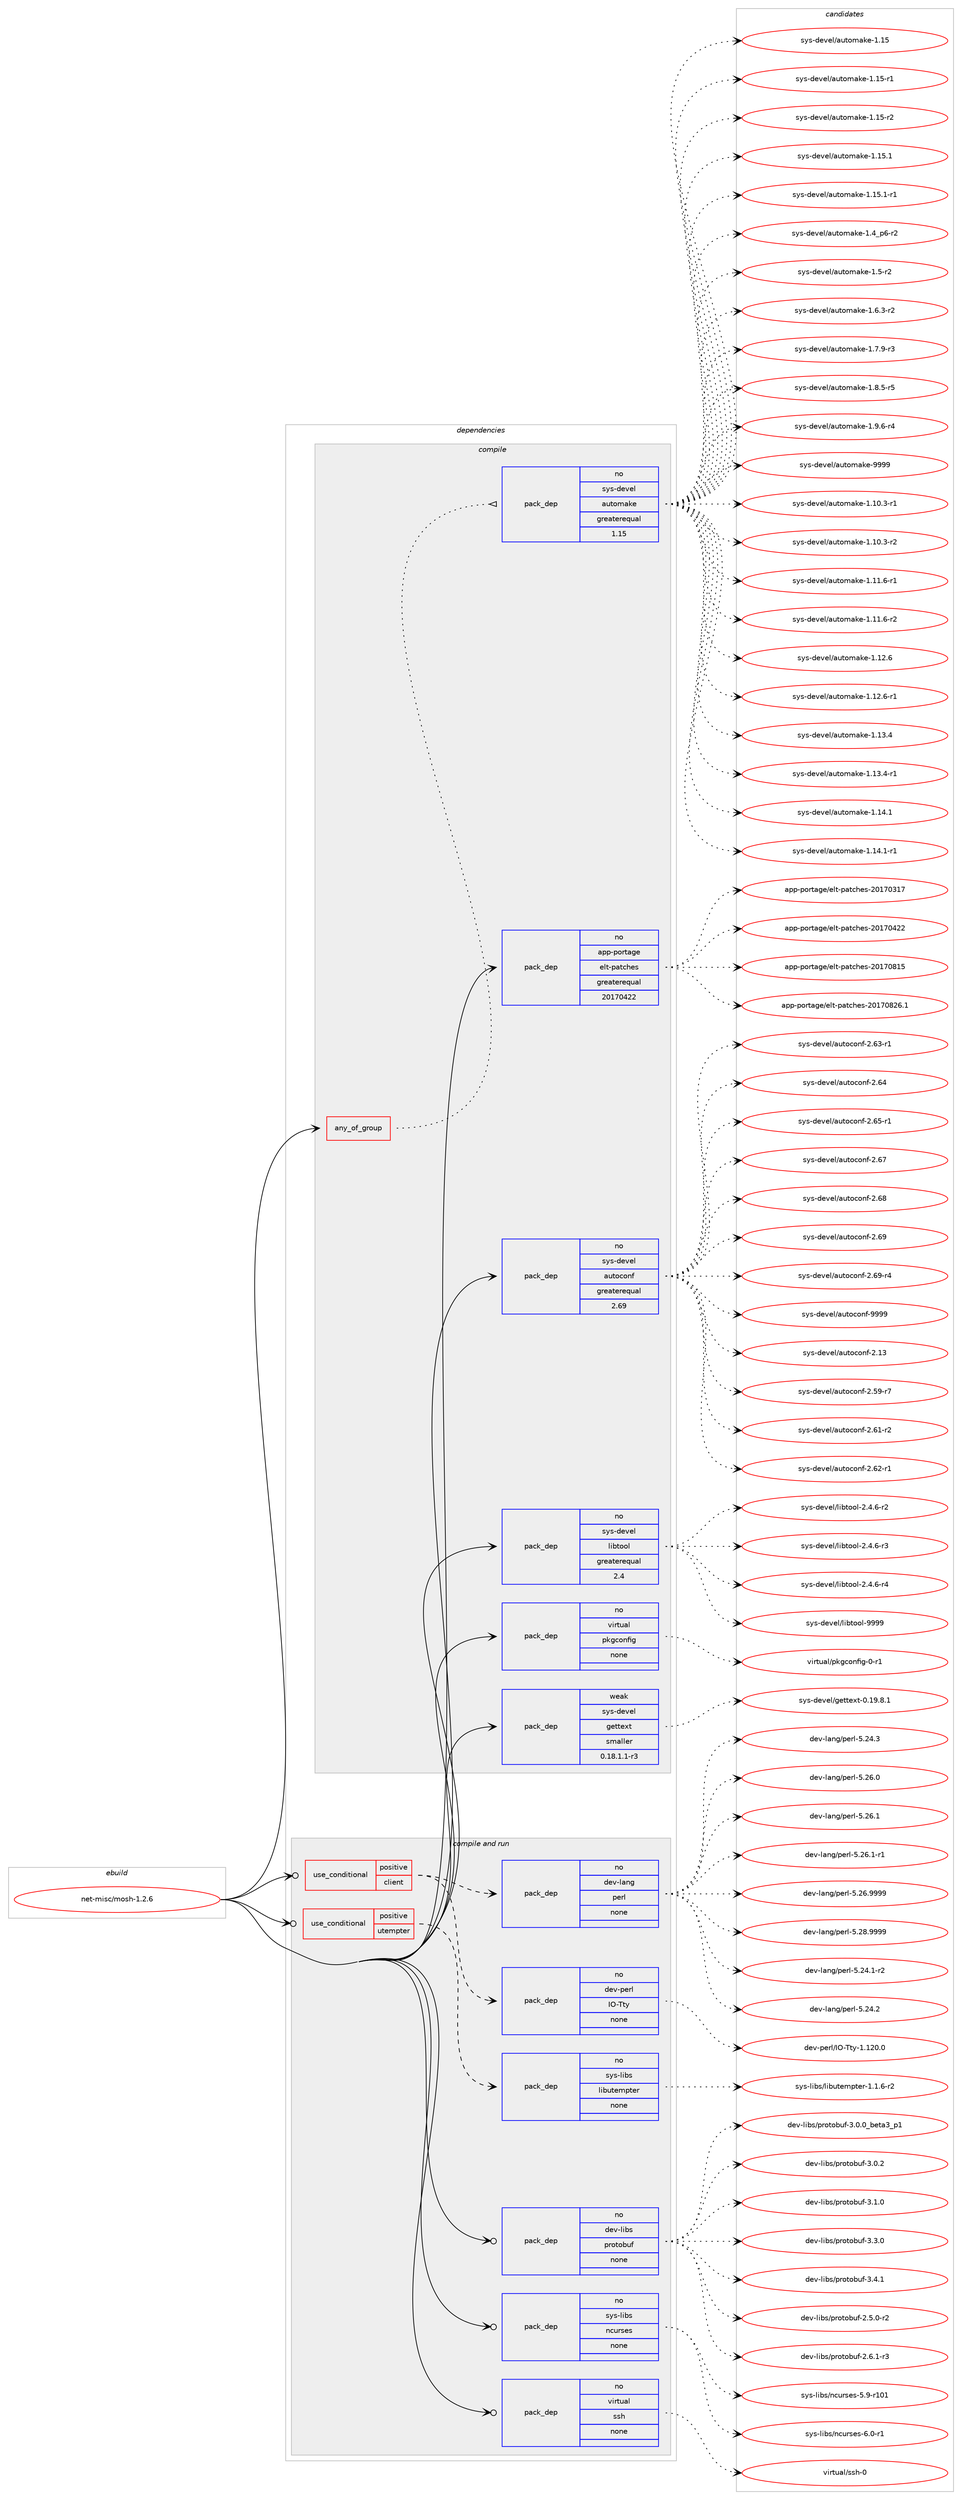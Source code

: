 digraph prolog {

# *************
# Graph options
# *************

newrank=true;
concentrate=true;
compound=true;
graph [rankdir=LR,fontname=Helvetica,fontsize=10,ranksep=1.5];#, ranksep=2.5, nodesep=0.2];
edge  [arrowhead=vee];
node  [fontname=Helvetica,fontsize=10];

# **********
# The ebuild
# **********

subgraph cluster_leftcol {
color=gray;
rank=same;
label=<<i>ebuild</i>>;
id [label="net-misc/mosh-1.2.6", color=red, width=4, href="../net-misc/mosh-1.2.6.svg"];
}

# ****************
# The dependencies
# ****************

subgraph cluster_midcol {
color=gray;
label=<<i>dependencies</i>>;
subgraph cluster_compile {
fillcolor="#eeeeee";
style=filled;
label=<<i>compile</i>>;
subgraph any7049 {
dependency427481 [label=<<TABLE BORDER="0" CELLBORDER="1" CELLSPACING="0" CELLPADDING="4"><TR><TD CELLPADDING="10">any_of_group</TD></TR></TABLE>>, shape=none, color=red];subgraph pack314352 {
dependency427482 [label=<<TABLE BORDER="0" CELLBORDER="1" CELLSPACING="0" CELLPADDING="4" WIDTH="220"><TR><TD ROWSPAN="6" CELLPADDING="30">pack_dep</TD></TR><TR><TD WIDTH="110">no</TD></TR><TR><TD>sys-devel</TD></TR><TR><TD>automake</TD></TR><TR><TD>greaterequal</TD></TR><TR><TD>1.15</TD></TR></TABLE>>, shape=none, color=blue];
}
dependency427481:e -> dependency427482:w [weight=20,style="dotted",arrowhead="oinv"];
}
id:e -> dependency427481:w [weight=20,style="solid",arrowhead="vee"];
subgraph pack314353 {
dependency427483 [label=<<TABLE BORDER="0" CELLBORDER="1" CELLSPACING="0" CELLPADDING="4" WIDTH="220"><TR><TD ROWSPAN="6" CELLPADDING="30">pack_dep</TD></TR><TR><TD WIDTH="110">no</TD></TR><TR><TD>app-portage</TD></TR><TR><TD>elt-patches</TD></TR><TR><TD>greaterequal</TD></TR><TR><TD>20170422</TD></TR></TABLE>>, shape=none, color=blue];
}
id:e -> dependency427483:w [weight=20,style="solid",arrowhead="vee"];
subgraph pack314354 {
dependency427484 [label=<<TABLE BORDER="0" CELLBORDER="1" CELLSPACING="0" CELLPADDING="4" WIDTH="220"><TR><TD ROWSPAN="6" CELLPADDING="30">pack_dep</TD></TR><TR><TD WIDTH="110">no</TD></TR><TR><TD>sys-devel</TD></TR><TR><TD>autoconf</TD></TR><TR><TD>greaterequal</TD></TR><TR><TD>2.69</TD></TR></TABLE>>, shape=none, color=blue];
}
id:e -> dependency427484:w [weight=20,style="solid",arrowhead="vee"];
subgraph pack314355 {
dependency427485 [label=<<TABLE BORDER="0" CELLBORDER="1" CELLSPACING="0" CELLPADDING="4" WIDTH="220"><TR><TD ROWSPAN="6" CELLPADDING="30">pack_dep</TD></TR><TR><TD WIDTH="110">no</TD></TR><TR><TD>sys-devel</TD></TR><TR><TD>libtool</TD></TR><TR><TD>greaterequal</TD></TR><TR><TD>2.4</TD></TR></TABLE>>, shape=none, color=blue];
}
id:e -> dependency427485:w [weight=20,style="solid",arrowhead="vee"];
subgraph pack314356 {
dependency427486 [label=<<TABLE BORDER="0" CELLBORDER="1" CELLSPACING="0" CELLPADDING="4" WIDTH="220"><TR><TD ROWSPAN="6" CELLPADDING="30">pack_dep</TD></TR><TR><TD WIDTH="110">no</TD></TR><TR><TD>virtual</TD></TR><TR><TD>pkgconfig</TD></TR><TR><TD>none</TD></TR><TR><TD></TD></TR></TABLE>>, shape=none, color=blue];
}
id:e -> dependency427486:w [weight=20,style="solid",arrowhead="vee"];
subgraph pack314357 {
dependency427487 [label=<<TABLE BORDER="0" CELLBORDER="1" CELLSPACING="0" CELLPADDING="4" WIDTH="220"><TR><TD ROWSPAN="6" CELLPADDING="30">pack_dep</TD></TR><TR><TD WIDTH="110">weak</TD></TR><TR><TD>sys-devel</TD></TR><TR><TD>gettext</TD></TR><TR><TD>smaller</TD></TR><TR><TD>0.18.1.1-r3</TD></TR></TABLE>>, shape=none, color=blue];
}
id:e -> dependency427487:w [weight=20,style="solid",arrowhead="vee"];
}
subgraph cluster_compileandrun {
fillcolor="#eeeeee";
style=filled;
label=<<i>compile and run</i>>;
subgraph cond105887 {
dependency427488 [label=<<TABLE BORDER="0" CELLBORDER="1" CELLSPACING="0" CELLPADDING="4"><TR><TD ROWSPAN="3" CELLPADDING="10">use_conditional</TD></TR><TR><TD>positive</TD></TR><TR><TD>client</TD></TR></TABLE>>, shape=none, color=red];
subgraph pack314358 {
dependency427489 [label=<<TABLE BORDER="0" CELLBORDER="1" CELLSPACING="0" CELLPADDING="4" WIDTH="220"><TR><TD ROWSPAN="6" CELLPADDING="30">pack_dep</TD></TR><TR><TD WIDTH="110">no</TD></TR><TR><TD>dev-lang</TD></TR><TR><TD>perl</TD></TR><TR><TD>none</TD></TR><TR><TD></TD></TR></TABLE>>, shape=none, color=blue];
}
dependency427488:e -> dependency427489:w [weight=20,style="dashed",arrowhead="vee"];
subgraph pack314359 {
dependency427490 [label=<<TABLE BORDER="0" CELLBORDER="1" CELLSPACING="0" CELLPADDING="4" WIDTH="220"><TR><TD ROWSPAN="6" CELLPADDING="30">pack_dep</TD></TR><TR><TD WIDTH="110">no</TD></TR><TR><TD>dev-perl</TD></TR><TR><TD>IO-Tty</TD></TR><TR><TD>none</TD></TR><TR><TD></TD></TR></TABLE>>, shape=none, color=blue];
}
dependency427488:e -> dependency427490:w [weight=20,style="dashed",arrowhead="vee"];
}
id:e -> dependency427488:w [weight=20,style="solid",arrowhead="odotvee"];
subgraph cond105888 {
dependency427491 [label=<<TABLE BORDER="0" CELLBORDER="1" CELLSPACING="0" CELLPADDING="4"><TR><TD ROWSPAN="3" CELLPADDING="10">use_conditional</TD></TR><TR><TD>positive</TD></TR><TR><TD>utempter</TD></TR></TABLE>>, shape=none, color=red];
subgraph pack314360 {
dependency427492 [label=<<TABLE BORDER="0" CELLBORDER="1" CELLSPACING="0" CELLPADDING="4" WIDTH="220"><TR><TD ROWSPAN="6" CELLPADDING="30">pack_dep</TD></TR><TR><TD WIDTH="110">no</TD></TR><TR><TD>sys-libs</TD></TR><TR><TD>libutempter</TD></TR><TR><TD>none</TD></TR><TR><TD></TD></TR></TABLE>>, shape=none, color=blue];
}
dependency427491:e -> dependency427492:w [weight=20,style="dashed",arrowhead="vee"];
}
id:e -> dependency427491:w [weight=20,style="solid",arrowhead="odotvee"];
subgraph pack314361 {
dependency427493 [label=<<TABLE BORDER="0" CELLBORDER="1" CELLSPACING="0" CELLPADDING="4" WIDTH="220"><TR><TD ROWSPAN="6" CELLPADDING="30">pack_dep</TD></TR><TR><TD WIDTH="110">no</TD></TR><TR><TD>dev-libs</TD></TR><TR><TD>protobuf</TD></TR><TR><TD>none</TD></TR><TR><TD></TD></TR></TABLE>>, shape=none, color=blue];
}
id:e -> dependency427493:w [weight=20,style="solid",arrowhead="odotvee"];
subgraph pack314362 {
dependency427494 [label=<<TABLE BORDER="0" CELLBORDER="1" CELLSPACING="0" CELLPADDING="4" WIDTH="220"><TR><TD ROWSPAN="6" CELLPADDING="30">pack_dep</TD></TR><TR><TD WIDTH="110">no</TD></TR><TR><TD>sys-libs</TD></TR><TR><TD>ncurses</TD></TR><TR><TD>none</TD></TR><TR><TD></TD></TR></TABLE>>, shape=none, color=blue];
}
id:e -> dependency427494:w [weight=20,style="solid",arrowhead="odotvee"];
subgraph pack314363 {
dependency427495 [label=<<TABLE BORDER="0" CELLBORDER="1" CELLSPACING="0" CELLPADDING="4" WIDTH="220"><TR><TD ROWSPAN="6" CELLPADDING="30">pack_dep</TD></TR><TR><TD WIDTH="110">no</TD></TR><TR><TD>virtual</TD></TR><TR><TD>ssh</TD></TR><TR><TD>none</TD></TR><TR><TD></TD></TR></TABLE>>, shape=none, color=blue];
}
id:e -> dependency427495:w [weight=20,style="solid",arrowhead="odotvee"];
}
subgraph cluster_run {
fillcolor="#eeeeee";
style=filled;
label=<<i>run</i>>;
}
}

# **************
# The candidates
# **************

subgraph cluster_choices {
rank=same;
color=gray;
label=<<i>candidates</i>>;

subgraph choice314352 {
color=black;
nodesep=1;
choice11512111545100101118101108479711711611110997107101454946494846514511449 [label="sys-devel/automake-1.10.3-r1", color=red, width=4,href="../sys-devel/automake-1.10.3-r1.svg"];
choice11512111545100101118101108479711711611110997107101454946494846514511450 [label="sys-devel/automake-1.10.3-r2", color=red, width=4,href="../sys-devel/automake-1.10.3-r2.svg"];
choice11512111545100101118101108479711711611110997107101454946494946544511449 [label="sys-devel/automake-1.11.6-r1", color=red, width=4,href="../sys-devel/automake-1.11.6-r1.svg"];
choice11512111545100101118101108479711711611110997107101454946494946544511450 [label="sys-devel/automake-1.11.6-r2", color=red, width=4,href="../sys-devel/automake-1.11.6-r2.svg"];
choice1151211154510010111810110847971171161111099710710145494649504654 [label="sys-devel/automake-1.12.6", color=red, width=4,href="../sys-devel/automake-1.12.6.svg"];
choice11512111545100101118101108479711711611110997107101454946495046544511449 [label="sys-devel/automake-1.12.6-r1", color=red, width=4,href="../sys-devel/automake-1.12.6-r1.svg"];
choice1151211154510010111810110847971171161111099710710145494649514652 [label="sys-devel/automake-1.13.4", color=red, width=4,href="../sys-devel/automake-1.13.4.svg"];
choice11512111545100101118101108479711711611110997107101454946495146524511449 [label="sys-devel/automake-1.13.4-r1", color=red, width=4,href="../sys-devel/automake-1.13.4-r1.svg"];
choice1151211154510010111810110847971171161111099710710145494649524649 [label="sys-devel/automake-1.14.1", color=red, width=4,href="../sys-devel/automake-1.14.1.svg"];
choice11512111545100101118101108479711711611110997107101454946495246494511449 [label="sys-devel/automake-1.14.1-r1", color=red, width=4,href="../sys-devel/automake-1.14.1-r1.svg"];
choice115121115451001011181011084797117116111109971071014549464953 [label="sys-devel/automake-1.15", color=red, width=4,href="../sys-devel/automake-1.15.svg"];
choice1151211154510010111810110847971171161111099710710145494649534511449 [label="sys-devel/automake-1.15-r1", color=red, width=4,href="../sys-devel/automake-1.15-r1.svg"];
choice1151211154510010111810110847971171161111099710710145494649534511450 [label="sys-devel/automake-1.15-r2", color=red, width=4,href="../sys-devel/automake-1.15-r2.svg"];
choice1151211154510010111810110847971171161111099710710145494649534649 [label="sys-devel/automake-1.15.1", color=red, width=4,href="../sys-devel/automake-1.15.1.svg"];
choice11512111545100101118101108479711711611110997107101454946495346494511449 [label="sys-devel/automake-1.15.1-r1", color=red, width=4,href="../sys-devel/automake-1.15.1-r1.svg"];
choice115121115451001011181011084797117116111109971071014549465295112544511450 [label="sys-devel/automake-1.4_p6-r2", color=red, width=4,href="../sys-devel/automake-1.4_p6-r2.svg"];
choice11512111545100101118101108479711711611110997107101454946534511450 [label="sys-devel/automake-1.5-r2", color=red, width=4,href="../sys-devel/automake-1.5-r2.svg"];
choice115121115451001011181011084797117116111109971071014549465446514511450 [label="sys-devel/automake-1.6.3-r2", color=red, width=4,href="../sys-devel/automake-1.6.3-r2.svg"];
choice115121115451001011181011084797117116111109971071014549465546574511451 [label="sys-devel/automake-1.7.9-r3", color=red, width=4,href="../sys-devel/automake-1.7.9-r3.svg"];
choice115121115451001011181011084797117116111109971071014549465646534511453 [label="sys-devel/automake-1.8.5-r5", color=red, width=4,href="../sys-devel/automake-1.8.5-r5.svg"];
choice115121115451001011181011084797117116111109971071014549465746544511452 [label="sys-devel/automake-1.9.6-r4", color=red, width=4,href="../sys-devel/automake-1.9.6-r4.svg"];
choice115121115451001011181011084797117116111109971071014557575757 [label="sys-devel/automake-9999", color=red, width=4,href="../sys-devel/automake-9999.svg"];
dependency427482:e -> choice11512111545100101118101108479711711611110997107101454946494846514511449:w [style=dotted,weight="100"];
dependency427482:e -> choice11512111545100101118101108479711711611110997107101454946494846514511450:w [style=dotted,weight="100"];
dependency427482:e -> choice11512111545100101118101108479711711611110997107101454946494946544511449:w [style=dotted,weight="100"];
dependency427482:e -> choice11512111545100101118101108479711711611110997107101454946494946544511450:w [style=dotted,weight="100"];
dependency427482:e -> choice1151211154510010111810110847971171161111099710710145494649504654:w [style=dotted,weight="100"];
dependency427482:e -> choice11512111545100101118101108479711711611110997107101454946495046544511449:w [style=dotted,weight="100"];
dependency427482:e -> choice1151211154510010111810110847971171161111099710710145494649514652:w [style=dotted,weight="100"];
dependency427482:e -> choice11512111545100101118101108479711711611110997107101454946495146524511449:w [style=dotted,weight="100"];
dependency427482:e -> choice1151211154510010111810110847971171161111099710710145494649524649:w [style=dotted,weight="100"];
dependency427482:e -> choice11512111545100101118101108479711711611110997107101454946495246494511449:w [style=dotted,weight="100"];
dependency427482:e -> choice115121115451001011181011084797117116111109971071014549464953:w [style=dotted,weight="100"];
dependency427482:e -> choice1151211154510010111810110847971171161111099710710145494649534511449:w [style=dotted,weight="100"];
dependency427482:e -> choice1151211154510010111810110847971171161111099710710145494649534511450:w [style=dotted,weight="100"];
dependency427482:e -> choice1151211154510010111810110847971171161111099710710145494649534649:w [style=dotted,weight="100"];
dependency427482:e -> choice11512111545100101118101108479711711611110997107101454946495346494511449:w [style=dotted,weight="100"];
dependency427482:e -> choice115121115451001011181011084797117116111109971071014549465295112544511450:w [style=dotted,weight="100"];
dependency427482:e -> choice11512111545100101118101108479711711611110997107101454946534511450:w [style=dotted,weight="100"];
dependency427482:e -> choice115121115451001011181011084797117116111109971071014549465446514511450:w [style=dotted,weight="100"];
dependency427482:e -> choice115121115451001011181011084797117116111109971071014549465546574511451:w [style=dotted,weight="100"];
dependency427482:e -> choice115121115451001011181011084797117116111109971071014549465646534511453:w [style=dotted,weight="100"];
dependency427482:e -> choice115121115451001011181011084797117116111109971071014549465746544511452:w [style=dotted,weight="100"];
dependency427482:e -> choice115121115451001011181011084797117116111109971071014557575757:w [style=dotted,weight="100"];
}
subgraph choice314353 {
color=black;
nodesep=1;
choice97112112451121111141169710310147101108116451129711699104101115455048495548514955 [label="app-portage/elt-patches-20170317", color=red, width=4,href="../app-portage/elt-patches-20170317.svg"];
choice97112112451121111141169710310147101108116451129711699104101115455048495548525050 [label="app-portage/elt-patches-20170422", color=red, width=4,href="../app-portage/elt-patches-20170422.svg"];
choice97112112451121111141169710310147101108116451129711699104101115455048495548564953 [label="app-portage/elt-patches-20170815", color=red, width=4,href="../app-portage/elt-patches-20170815.svg"];
choice971121124511211111411697103101471011081164511297116991041011154550484955485650544649 [label="app-portage/elt-patches-20170826.1", color=red, width=4,href="../app-portage/elt-patches-20170826.1.svg"];
dependency427483:e -> choice97112112451121111141169710310147101108116451129711699104101115455048495548514955:w [style=dotted,weight="100"];
dependency427483:e -> choice97112112451121111141169710310147101108116451129711699104101115455048495548525050:w [style=dotted,weight="100"];
dependency427483:e -> choice97112112451121111141169710310147101108116451129711699104101115455048495548564953:w [style=dotted,weight="100"];
dependency427483:e -> choice971121124511211111411697103101471011081164511297116991041011154550484955485650544649:w [style=dotted,weight="100"];
}
subgraph choice314354 {
color=black;
nodesep=1;
choice115121115451001011181011084797117116111991111101024550464951 [label="sys-devel/autoconf-2.13", color=red, width=4,href="../sys-devel/autoconf-2.13.svg"];
choice1151211154510010111810110847971171161119911111010245504653574511455 [label="sys-devel/autoconf-2.59-r7", color=red, width=4,href="../sys-devel/autoconf-2.59-r7.svg"];
choice1151211154510010111810110847971171161119911111010245504654494511450 [label="sys-devel/autoconf-2.61-r2", color=red, width=4,href="../sys-devel/autoconf-2.61-r2.svg"];
choice1151211154510010111810110847971171161119911111010245504654504511449 [label="sys-devel/autoconf-2.62-r1", color=red, width=4,href="../sys-devel/autoconf-2.62-r1.svg"];
choice1151211154510010111810110847971171161119911111010245504654514511449 [label="sys-devel/autoconf-2.63-r1", color=red, width=4,href="../sys-devel/autoconf-2.63-r1.svg"];
choice115121115451001011181011084797117116111991111101024550465452 [label="sys-devel/autoconf-2.64", color=red, width=4,href="../sys-devel/autoconf-2.64.svg"];
choice1151211154510010111810110847971171161119911111010245504654534511449 [label="sys-devel/autoconf-2.65-r1", color=red, width=4,href="../sys-devel/autoconf-2.65-r1.svg"];
choice115121115451001011181011084797117116111991111101024550465455 [label="sys-devel/autoconf-2.67", color=red, width=4,href="../sys-devel/autoconf-2.67.svg"];
choice115121115451001011181011084797117116111991111101024550465456 [label="sys-devel/autoconf-2.68", color=red, width=4,href="../sys-devel/autoconf-2.68.svg"];
choice115121115451001011181011084797117116111991111101024550465457 [label="sys-devel/autoconf-2.69", color=red, width=4,href="../sys-devel/autoconf-2.69.svg"];
choice1151211154510010111810110847971171161119911111010245504654574511452 [label="sys-devel/autoconf-2.69-r4", color=red, width=4,href="../sys-devel/autoconf-2.69-r4.svg"];
choice115121115451001011181011084797117116111991111101024557575757 [label="sys-devel/autoconf-9999", color=red, width=4,href="../sys-devel/autoconf-9999.svg"];
dependency427484:e -> choice115121115451001011181011084797117116111991111101024550464951:w [style=dotted,weight="100"];
dependency427484:e -> choice1151211154510010111810110847971171161119911111010245504653574511455:w [style=dotted,weight="100"];
dependency427484:e -> choice1151211154510010111810110847971171161119911111010245504654494511450:w [style=dotted,weight="100"];
dependency427484:e -> choice1151211154510010111810110847971171161119911111010245504654504511449:w [style=dotted,weight="100"];
dependency427484:e -> choice1151211154510010111810110847971171161119911111010245504654514511449:w [style=dotted,weight="100"];
dependency427484:e -> choice115121115451001011181011084797117116111991111101024550465452:w [style=dotted,weight="100"];
dependency427484:e -> choice1151211154510010111810110847971171161119911111010245504654534511449:w [style=dotted,weight="100"];
dependency427484:e -> choice115121115451001011181011084797117116111991111101024550465455:w [style=dotted,weight="100"];
dependency427484:e -> choice115121115451001011181011084797117116111991111101024550465456:w [style=dotted,weight="100"];
dependency427484:e -> choice115121115451001011181011084797117116111991111101024550465457:w [style=dotted,weight="100"];
dependency427484:e -> choice1151211154510010111810110847971171161119911111010245504654574511452:w [style=dotted,weight="100"];
dependency427484:e -> choice115121115451001011181011084797117116111991111101024557575757:w [style=dotted,weight="100"];
}
subgraph choice314355 {
color=black;
nodesep=1;
choice1151211154510010111810110847108105981161111111084550465246544511450 [label="sys-devel/libtool-2.4.6-r2", color=red, width=4,href="../sys-devel/libtool-2.4.6-r2.svg"];
choice1151211154510010111810110847108105981161111111084550465246544511451 [label="sys-devel/libtool-2.4.6-r3", color=red, width=4,href="../sys-devel/libtool-2.4.6-r3.svg"];
choice1151211154510010111810110847108105981161111111084550465246544511452 [label="sys-devel/libtool-2.4.6-r4", color=red, width=4,href="../sys-devel/libtool-2.4.6-r4.svg"];
choice1151211154510010111810110847108105981161111111084557575757 [label="sys-devel/libtool-9999", color=red, width=4,href="../sys-devel/libtool-9999.svg"];
dependency427485:e -> choice1151211154510010111810110847108105981161111111084550465246544511450:w [style=dotted,weight="100"];
dependency427485:e -> choice1151211154510010111810110847108105981161111111084550465246544511451:w [style=dotted,weight="100"];
dependency427485:e -> choice1151211154510010111810110847108105981161111111084550465246544511452:w [style=dotted,weight="100"];
dependency427485:e -> choice1151211154510010111810110847108105981161111111084557575757:w [style=dotted,weight="100"];
}
subgraph choice314356 {
color=black;
nodesep=1;
choice11810511411611797108471121071039911111010210510345484511449 [label="virtual/pkgconfig-0-r1", color=red, width=4,href="../virtual/pkgconfig-0-r1.svg"];
dependency427486:e -> choice11810511411611797108471121071039911111010210510345484511449:w [style=dotted,weight="100"];
}
subgraph choice314357 {
color=black;
nodesep=1;
choice1151211154510010111810110847103101116116101120116454846495746564649 [label="sys-devel/gettext-0.19.8.1", color=red, width=4,href="../sys-devel/gettext-0.19.8.1.svg"];
dependency427487:e -> choice1151211154510010111810110847103101116116101120116454846495746564649:w [style=dotted,weight="100"];
}
subgraph choice314358 {
color=black;
nodesep=1;
choice100101118451089711010347112101114108455346505246494511450 [label="dev-lang/perl-5.24.1-r2", color=red, width=4,href="../dev-lang/perl-5.24.1-r2.svg"];
choice10010111845108971101034711210111410845534650524650 [label="dev-lang/perl-5.24.2", color=red, width=4,href="../dev-lang/perl-5.24.2.svg"];
choice10010111845108971101034711210111410845534650524651 [label="dev-lang/perl-5.24.3", color=red, width=4,href="../dev-lang/perl-5.24.3.svg"];
choice10010111845108971101034711210111410845534650544648 [label="dev-lang/perl-5.26.0", color=red, width=4,href="../dev-lang/perl-5.26.0.svg"];
choice10010111845108971101034711210111410845534650544649 [label="dev-lang/perl-5.26.1", color=red, width=4,href="../dev-lang/perl-5.26.1.svg"];
choice100101118451089711010347112101114108455346505446494511449 [label="dev-lang/perl-5.26.1-r1", color=red, width=4,href="../dev-lang/perl-5.26.1-r1.svg"];
choice10010111845108971101034711210111410845534650544657575757 [label="dev-lang/perl-5.26.9999", color=red, width=4,href="../dev-lang/perl-5.26.9999.svg"];
choice10010111845108971101034711210111410845534650564657575757 [label="dev-lang/perl-5.28.9999", color=red, width=4,href="../dev-lang/perl-5.28.9999.svg"];
dependency427489:e -> choice100101118451089711010347112101114108455346505246494511450:w [style=dotted,weight="100"];
dependency427489:e -> choice10010111845108971101034711210111410845534650524650:w [style=dotted,weight="100"];
dependency427489:e -> choice10010111845108971101034711210111410845534650524651:w [style=dotted,weight="100"];
dependency427489:e -> choice10010111845108971101034711210111410845534650544648:w [style=dotted,weight="100"];
dependency427489:e -> choice10010111845108971101034711210111410845534650544649:w [style=dotted,weight="100"];
dependency427489:e -> choice100101118451089711010347112101114108455346505446494511449:w [style=dotted,weight="100"];
dependency427489:e -> choice10010111845108971101034711210111410845534650544657575757:w [style=dotted,weight="100"];
dependency427489:e -> choice10010111845108971101034711210111410845534650564657575757:w [style=dotted,weight="100"];
}
subgraph choice314359 {
color=black;
nodesep=1;
choice1001011184511210111410847737945841161214549464950484648 [label="dev-perl/IO-Tty-1.120.0", color=red, width=4,href="../dev-perl/IO-Tty-1.120.0.svg"];
dependency427490:e -> choice1001011184511210111410847737945841161214549464950484648:w [style=dotted,weight="100"];
}
subgraph choice314360 {
color=black;
nodesep=1;
choice115121115451081059811547108105981171161011091121161011144549464946544511450 [label="sys-libs/libutempter-1.1.6-r2", color=red, width=4,href="../sys-libs/libutempter-1.1.6-r2.svg"];
dependency427492:e -> choice115121115451081059811547108105981171161011091121161011144549464946544511450:w [style=dotted,weight="100"];
}
subgraph choice314361 {
color=black;
nodesep=1;
choice100101118451081059811547112114111116111981171024550465346484511450 [label="dev-libs/protobuf-2.5.0-r2", color=red, width=4,href="../dev-libs/protobuf-2.5.0-r2.svg"];
choice100101118451081059811547112114111116111981171024550465446494511451 [label="dev-libs/protobuf-2.6.1-r3", color=red, width=4,href="../dev-libs/protobuf-2.6.1-r3.svg"];
choice10010111845108105981154711211411111611198117102455146484648959810111697519511249 [label="dev-libs/protobuf-3.0.0_beta3_p1", color=red, width=4,href="../dev-libs/protobuf-3.0.0_beta3_p1.svg"];
choice10010111845108105981154711211411111611198117102455146484650 [label="dev-libs/protobuf-3.0.2", color=red, width=4,href="../dev-libs/protobuf-3.0.2.svg"];
choice10010111845108105981154711211411111611198117102455146494648 [label="dev-libs/protobuf-3.1.0", color=red, width=4,href="../dev-libs/protobuf-3.1.0.svg"];
choice10010111845108105981154711211411111611198117102455146514648 [label="dev-libs/protobuf-3.3.0", color=red, width=4,href="../dev-libs/protobuf-3.3.0.svg"];
choice10010111845108105981154711211411111611198117102455146524649 [label="dev-libs/protobuf-3.4.1", color=red, width=4,href="../dev-libs/protobuf-3.4.1.svg"];
dependency427493:e -> choice100101118451081059811547112114111116111981171024550465346484511450:w [style=dotted,weight="100"];
dependency427493:e -> choice100101118451081059811547112114111116111981171024550465446494511451:w [style=dotted,weight="100"];
dependency427493:e -> choice10010111845108105981154711211411111611198117102455146484648959810111697519511249:w [style=dotted,weight="100"];
dependency427493:e -> choice10010111845108105981154711211411111611198117102455146484650:w [style=dotted,weight="100"];
dependency427493:e -> choice10010111845108105981154711211411111611198117102455146494648:w [style=dotted,weight="100"];
dependency427493:e -> choice10010111845108105981154711211411111611198117102455146514648:w [style=dotted,weight="100"];
dependency427493:e -> choice10010111845108105981154711211411111611198117102455146524649:w [style=dotted,weight="100"];
}
subgraph choice314362 {
color=black;
nodesep=1;
choice115121115451081059811547110991171141151011154553465745114494849 [label="sys-libs/ncurses-5.9-r101", color=red, width=4,href="../sys-libs/ncurses-5.9-r101.svg"];
choice11512111545108105981154711099117114115101115455446484511449 [label="sys-libs/ncurses-6.0-r1", color=red, width=4,href="../sys-libs/ncurses-6.0-r1.svg"];
dependency427494:e -> choice115121115451081059811547110991171141151011154553465745114494849:w [style=dotted,weight="100"];
dependency427494:e -> choice11512111545108105981154711099117114115101115455446484511449:w [style=dotted,weight="100"];
}
subgraph choice314363 {
color=black;
nodesep=1;
choice11810511411611797108471151151044548 [label="virtual/ssh-0", color=red, width=4,href="../virtual/ssh-0.svg"];
dependency427495:e -> choice11810511411611797108471151151044548:w [style=dotted,weight="100"];
}
}

}
